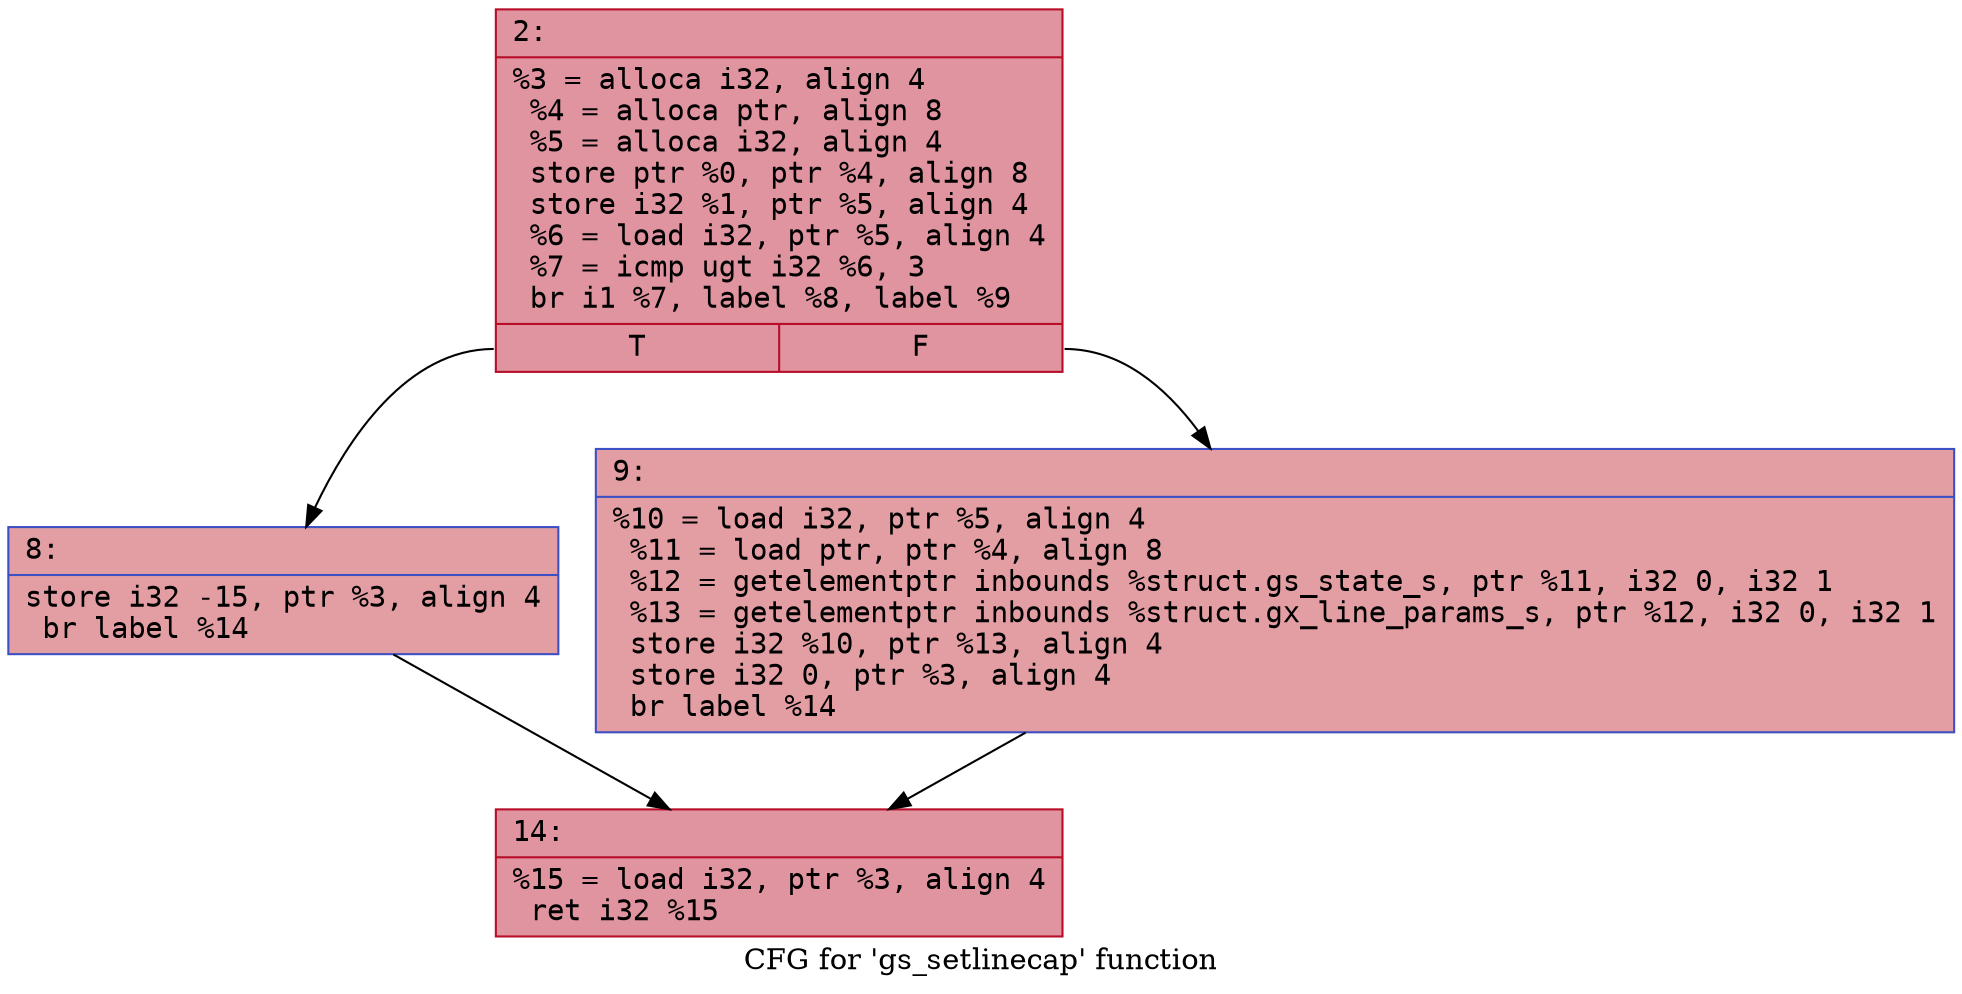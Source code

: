 digraph "CFG for 'gs_setlinecap' function" {
	label="CFG for 'gs_setlinecap' function";

	Node0x600003b1a260 [shape=record,color="#b70d28ff", style=filled, fillcolor="#b70d2870" fontname="Courier",label="{2:\l|  %3 = alloca i32, align 4\l  %4 = alloca ptr, align 8\l  %5 = alloca i32, align 4\l  store ptr %0, ptr %4, align 8\l  store i32 %1, ptr %5, align 4\l  %6 = load i32, ptr %5, align 4\l  %7 = icmp ugt i32 %6, 3\l  br i1 %7, label %8, label %9\l|{<s0>T|<s1>F}}"];
	Node0x600003b1a260:s0 -> Node0x600003b1a2b0[tooltip="2 -> 8\nProbability 50.00%" ];
	Node0x600003b1a260:s1 -> Node0x600003b1a300[tooltip="2 -> 9\nProbability 50.00%" ];
	Node0x600003b1a2b0 [shape=record,color="#3d50c3ff", style=filled, fillcolor="#be242e70" fontname="Courier",label="{8:\l|  store i32 -15, ptr %3, align 4\l  br label %14\l}"];
	Node0x600003b1a2b0 -> Node0x600003b1a350[tooltip="8 -> 14\nProbability 100.00%" ];
	Node0x600003b1a300 [shape=record,color="#3d50c3ff", style=filled, fillcolor="#be242e70" fontname="Courier",label="{9:\l|  %10 = load i32, ptr %5, align 4\l  %11 = load ptr, ptr %4, align 8\l  %12 = getelementptr inbounds %struct.gs_state_s, ptr %11, i32 0, i32 1\l  %13 = getelementptr inbounds %struct.gx_line_params_s, ptr %12, i32 0, i32 1\l  store i32 %10, ptr %13, align 4\l  store i32 0, ptr %3, align 4\l  br label %14\l}"];
	Node0x600003b1a300 -> Node0x600003b1a350[tooltip="9 -> 14\nProbability 100.00%" ];
	Node0x600003b1a350 [shape=record,color="#b70d28ff", style=filled, fillcolor="#b70d2870" fontname="Courier",label="{14:\l|  %15 = load i32, ptr %3, align 4\l  ret i32 %15\l}"];
}
